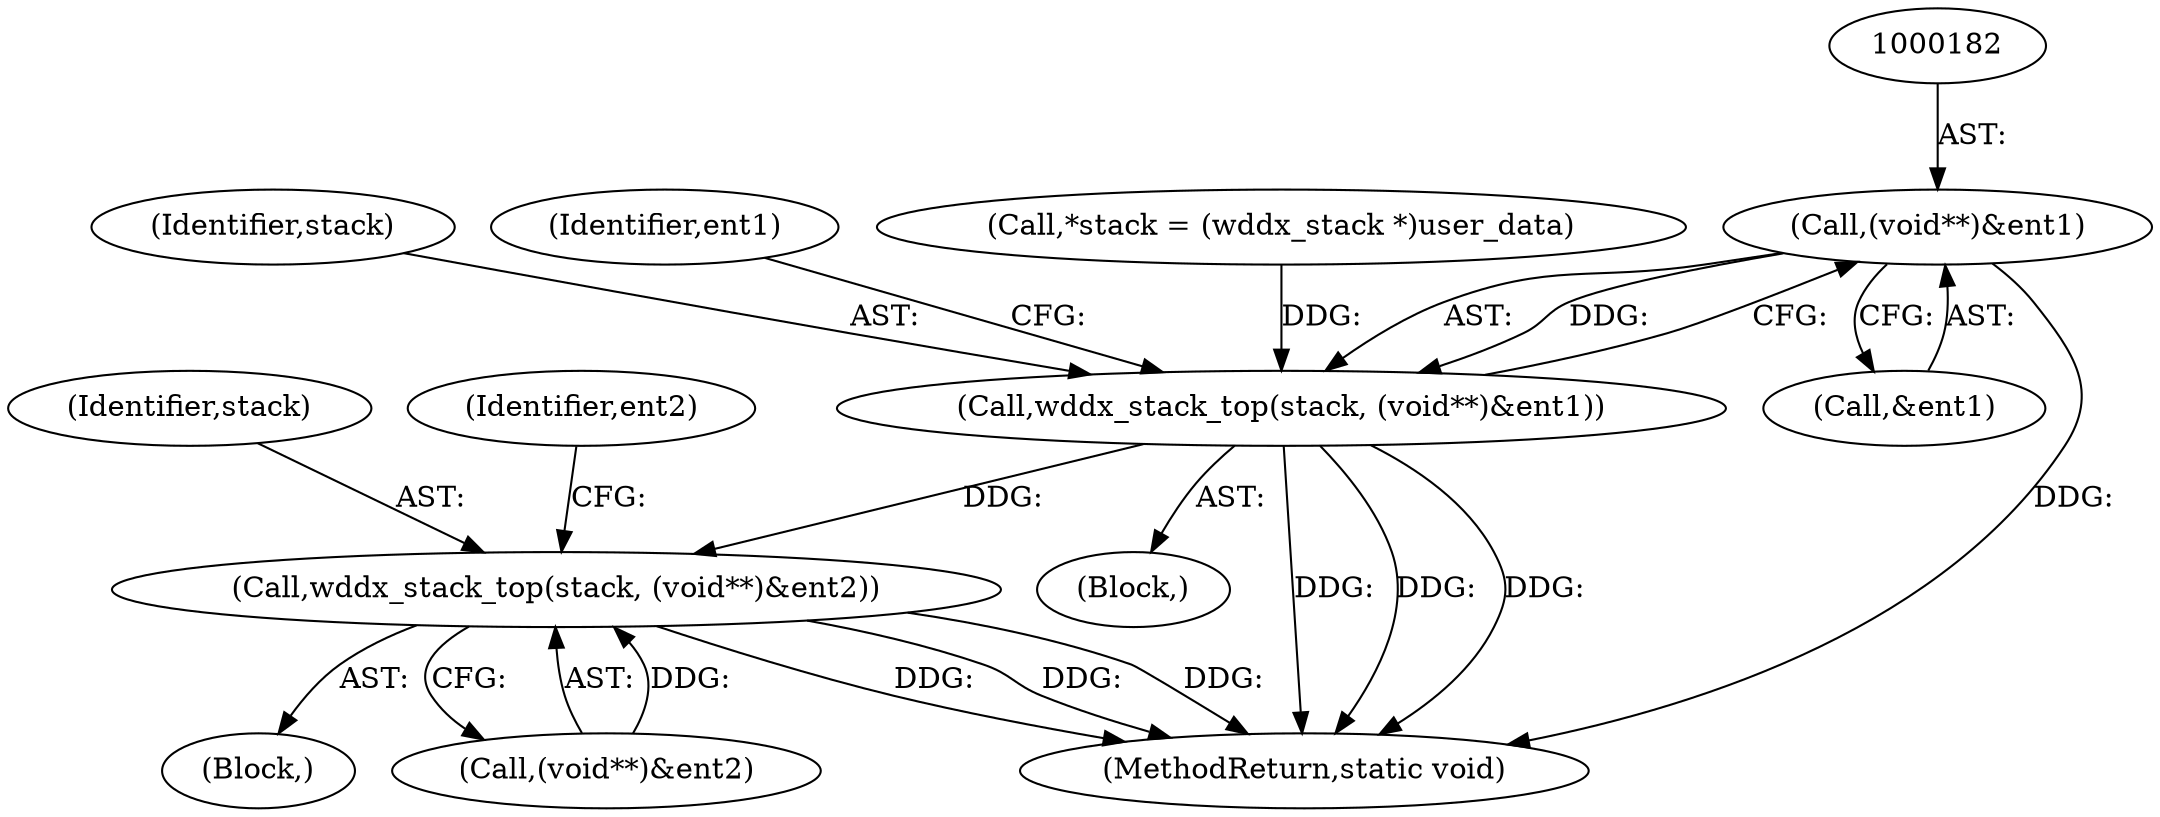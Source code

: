 digraph "0_php-src_698a691724c0a949295991e5df091ce16f899e02?w=1@pointer" {
"1000181" [label="(Call,(void**)&ent1)"];
"1000179" [label="(Call,wddx_stack_top(stack, (void**)&ent1))"];
"1000302" [label="(Call,wddx_stack_top(stack, (void**)&ent2))"];
"1000183" [label="(Call,&ent1)"];
"1000304" [label="(Call,(void**)&ent2)"];
"1000302" [label="(Call,wddx_stack_top(stack, (void**)&ent2))"];
"1000178" [label="(Block,)"];
"1000297" [label="(Block,)"];
"1000586" [label="(MethodReturn,static void)"];
"1000180" [label="(Identifier,stack)"];
"1000188" [label="(Identifier,ent1)"];
"1000115" [label="(Call,*stack = (wddx_stack *)user_data)"];
"1000181" [label="(Call,(void**)&ent1)"];
"1000303" [label="(Identifier,stack)"];
"1000179" [label="(Call,wddx_stack_top(stack, (void**)&ent1))"];
"1000312" [label="(Identifier,ent2)"];
"1000181" -> "1000179"  [label="AST: "];
"1000181" -> "1000183"  [label="CFG: "];
"1000182" -> "1000181"  [label="AST: "];
"1000183" -> "1000181"  [label="AST: "];
"1000179" -> "1000181"  [label="CFG: "];
"1000181" -> "1000586"  [label="DDG: "];
"1000181" -> "1000179"  [label="DDG: "];
"1000179" -> "1000178"  [label="AST: "];
"1000180" -> "1000179"  [label="AST: "];
"1000188" -> "1000179"  [label="CFG: "];
"1000179" -> "1000586"  [label="DDG: "];
"1000179" -> "1000586"  [label="DDG: "];
"1000179" -> "1000586"  [label="DDG: "];
"1000115" -> "1000179"  [label="DDG: "];
"1000179" -> "1000302"  [label="DDG: "];
"1000302" -> "1000297"  [label="AST: "];
"1000302" -> "1000304"  [label="CFG: "];
"1000303" -> "1000302"  [label="AST: "];
"1000304" -> "1000302"  [label="AST: "];
"1000312" -> "1000302"  [label="CFG: "];
"1000302" -> "1000586"  [label="DDG: "];
"1000302" -> "1000586"  [label="DDG: "];
"1000302" -> "1000586"  [label="DDG: "];
"1000304" -> "1000302"  [label="DDG: "];
}
